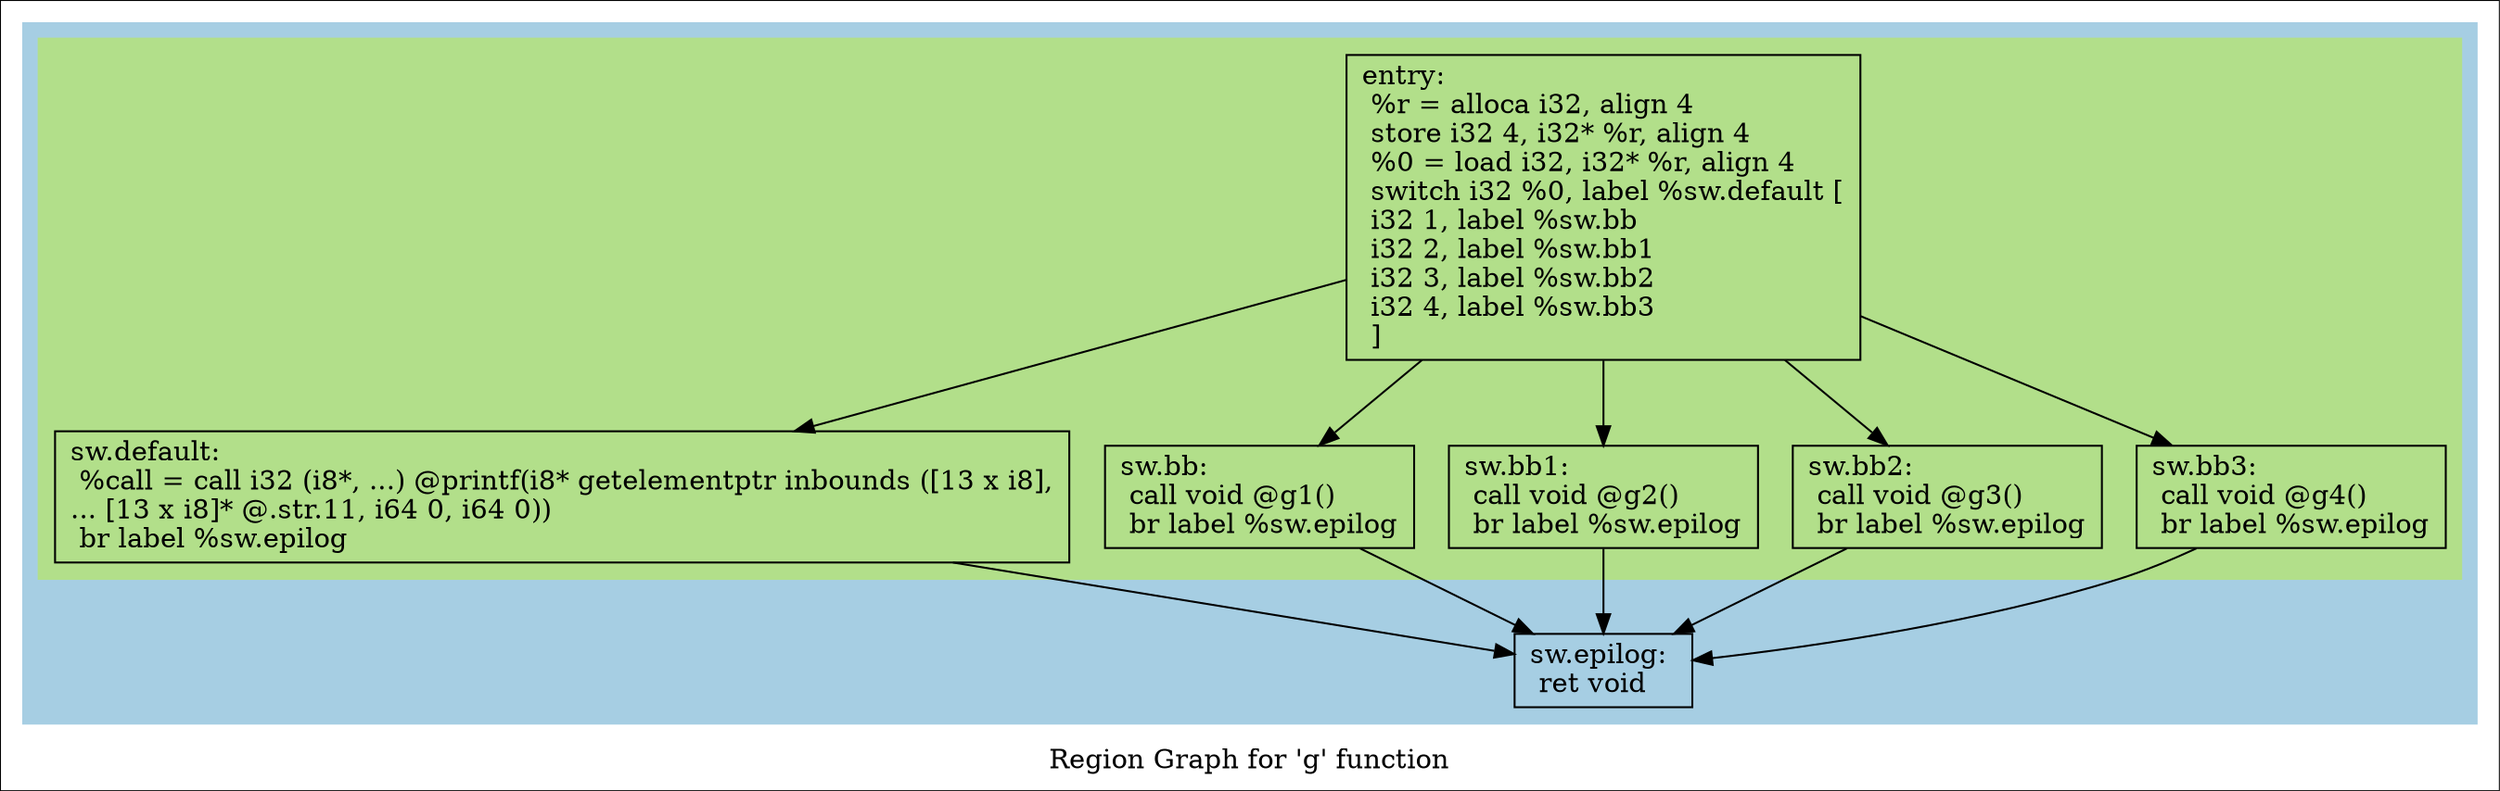 digraph "Region Graph for 'g' function" {
	label="Region Graph for 'g' function";

	Node0x246e880 [shape=record,label="{entry:\l  %r = alloca i32, align 4\l  store i32 4, i32* %r, align 4\l  %0 = load i32, i32* %r, align 4\l  switch i32 %0, label %sw.default [\l    i32 1, label %sw.bb\l    i32 2, label %sw.bb1\l    i32 3, label %sw.bb2\l    i32 4, label %sw.bb3\l  ]\l}"];
	Node0x246e880 -> Node0x246e430;
	Node0x246e880 -> Node0x246dfe0;
	Node0x246e880 -> Node0x246df20;
	Node0x246e880 -> Node0x246db60;
	Node0x246e880 -> Node0x246fd80;
	Node0x246e430 [shape=record,label="{sw.default:                                       \l  %call = call i32 (i8*, ...) @printf(i8* getelementptr inbounds ([13 x i8],\l... [13 x i8]* @.str.11, i64 0, i64 0))\l  br label %sw.epilog\l}"];
	Node0x246e430 -> Node0x2475c80;
	Node0x2475c80 [shape=record,label="{sw.epilog:                                        \l  ret void\l}"];
	Node0x246dfe0 [shape=record,label="{sw.bb:                                            \l  call void @g1()\l  br label %sw.epilog\l}"];
	Node0x246dfe0 -> Node0x2475c80;
	Node0x246df20 [shape=record,label="{sw.bb1:                                           \l  call void @g2()\l  br label %sw.epilog\l}"];
	Node0x246df20 -> Node0x2475c80;
	Node0x246db60 [shape=record,label="{sw.bb2:                                           \l  call void @g3()\l  br label %sw.epilog\l}"];
	Node0x246db60 -> Node0x2475c80;
	Node0x246fd80 [shape=record,label="{sw.bb3:                                           \l  call void @g4()\l  br label %sw.epilog\l}"];
	Node0x246fd80 -> Node0x2475c80;
	colorscheme = "paired12"
        subgraph cluster_0x2473750 {
          label = "";
          style = filled;
          color = 1
          subgraph cluster_0x2443d80 {
            label = "";
            style = filled;
            color = 3
            Node0x246e880;
            Node0x246e430;
            Node0x246dfe0;
            Node0x246df20;
            Node0x246db60;
            Node0x246fd80;
          }
          Node0x2475c80;
        }
}
